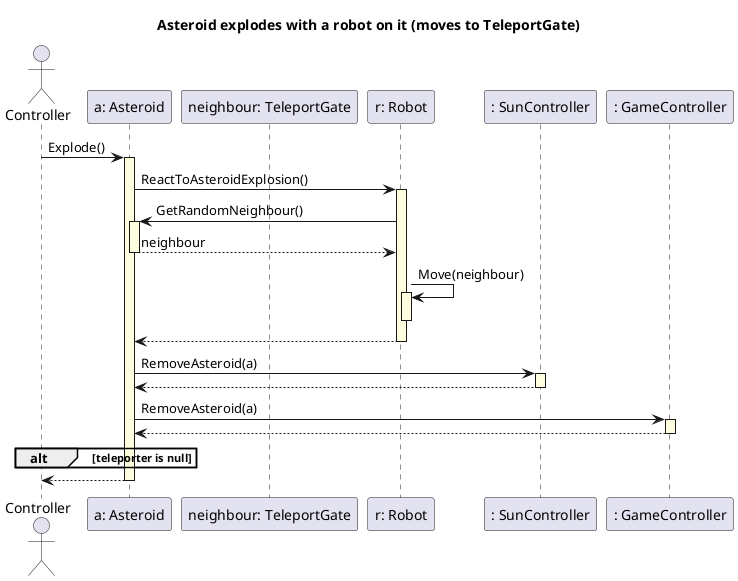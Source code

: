 @startuml
skinparam SequenceLifeLineBackgroundColor LightYellow

title "Asteroid explodes with a robot on it (moves to TeleportGate)"

actor Controller as C

participant "a: Asteroid" as a
participant "neighbour: TeleportGate" as neighbour
participant "r: Robot" as r
participant ": SunController" as sun
participant ": GameController" as game

C -> a ++ : Explode()

a -> r ++ : ReactToAsteroidExplosion() 
    r -> a ++ : GetRandomNeighbour()
    return neighbour
    r -> r ++ : Move(neighbour)
    deactivate r
r --> a --

a -> sun ++ : RemoveAsteroid(a)
sun --> a --

a -> game ++ : RemoveAsteroid(a)
game --> a --

alt teleporter is null
end

a --> C --

@enduml